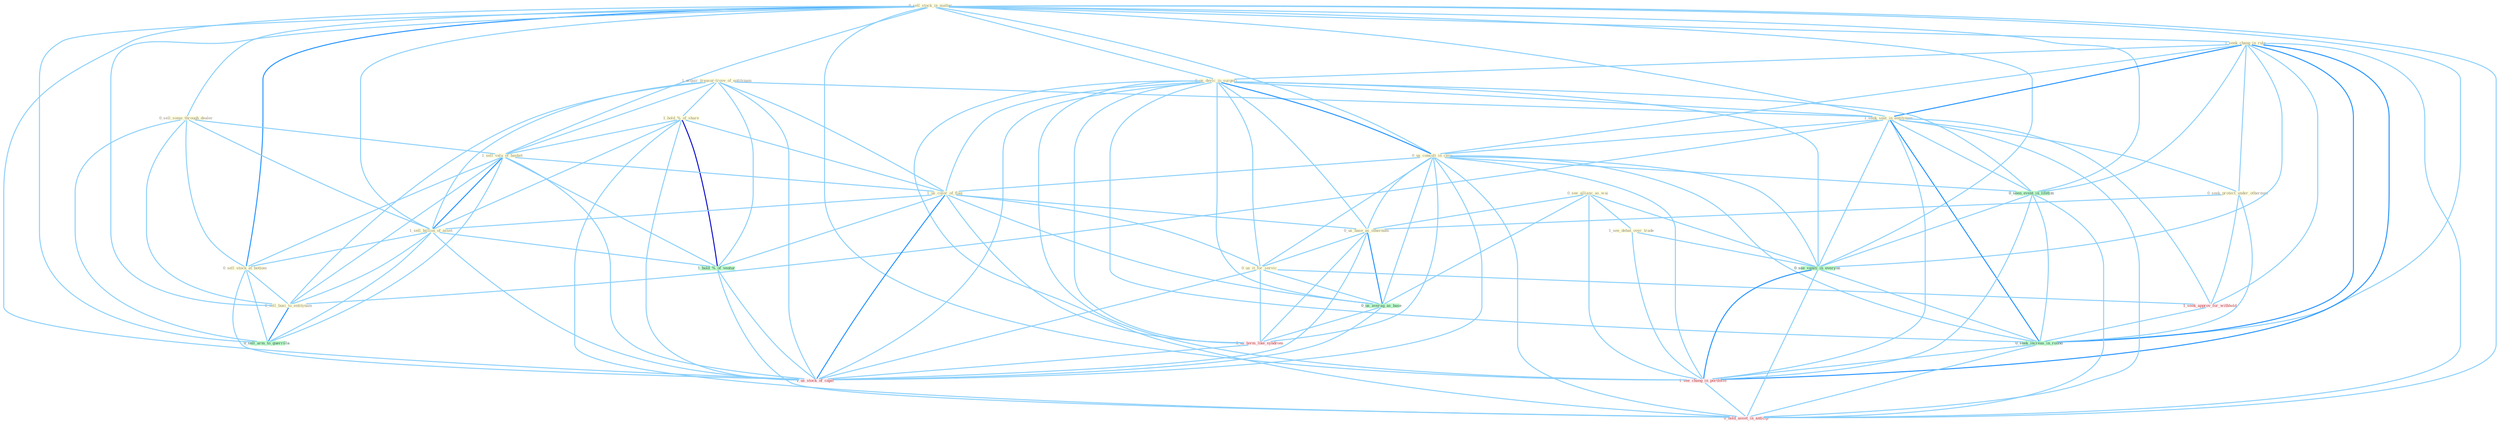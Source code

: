 Graph G{ 
    node
    [shape=polygon,style=filled,width=.5,height=.06,color="#BDFCC9",fixedsize=true,fontsize=4,
    fontcolor="#2f4f4f"];
    {node
    [color="#ffffe0", fontcolor="#8b7d6b"] "0_sell_stock_in_matter " "0_see_allianc_as_wai " "1_acquir_treasur-trove_of_entitynam " "1_seek_chang_in_rule " "0_sell_some_through_dealer " "0_us_devic_in_surgeri " "1_seek_seat_in_entitynam " "1_hold_%_of_share " "0_us_consult_in_case " "1_sell_valu_of_basket " "1_us_color_of_flag " "0_seek_protect_under_othernum " "1_sell_billion_of_asset " "0_us_base_as_othernum " "0_us_it_for_servic " "1_see_debat_over_trade " "0_sell_stock_at_bottom " "0_sell_busi_to_entitynam "}
{node [color="#fff0f5", fontcolor="#b22222"] "1_us_term_like_syndrom " "1_seek_approv_for_withhold " "1_us_stock_of_capit " "1_see_chang_in_portfolio " "0_hold_asset_in_anticip "}
edge [color="#B0E2FF"];

	"0_sell_stock_in_matter " -- "1_seek_chang_in_rule " [w="1", color="#87cefa" ];
	"0_sell_stock_in_matter " -- "0_sell_some_through_dealer " [w="1", color="#87cefa" ];
	"0_sell_stock_in_matter " -- "0_us_devic_in_surgeri " [w="1", color="#87cefa" ];
	"0_sell_stock_in_matter " -- "1_seek_seat_in_entitynam " [w="1", color="#87cefa" ];
	"0_sell_stock_in_matter " -- "0_us_consult_in_case " [w="1", color="#87cefa" ];
	"0_sell_stock_in_matter " -- "1_sell_valu_of_basket " [w="1", color="#87cefa" ];
	"0_sell_stock_in_matter " -- "1_sell_billion_of_asset " [w="1", color="#87cefa" ];
	"0_sell_stock_in_matter " -- "0_sell_stock_at_bottom " [w="2", color="#1e90ff" , len=0.8];
	"0_sell_stock_in_matter " -- "0_sell_busi_to_entitynam " [w="1", color="#87cefa" ];
	"0_sell_stock_in_matter " -- "0_seen_event_in_lifetim " [w="1", color="#87cefa" ];
	"0_sell_stock_in_matter " -- "0_see_vaniti_in_everyon " [w="1", color="#87cefa" ];
	"0_sell_stock_in_matter " -- "0_sell_arm_to_guerrilla " [w="1", color="#87cefa" ];
	"0_sell_stock_in_matter " -- "0_seek_increas_in_round " [w="1", color="#87cefa" ];
	"0_sell_stock_in_matter " -- "1_us_stock_of_capit " [w="1", color="#87cefa" ];
	"0_sell_stock_in_matter " -- "1_see_chang_in_portfolio " [w="1", color="#87cefa" ];
	"0_sell_stock_in_matter " -- "0_hold_asset_in_anticip " [w="1", color="#87cefa" ];
	"0_see_allianc_as_wai " -- "0_us_base_as_othernum " [w="1", color="#87cefa" ];
	"0_see_allianc_as_wai " -- "1_see_debat_over_trade " [w="1", color="#87cefa" ];
	"0_see_allianc_as_wai " -- "0_us_averag_as_base " [w="1", color="#87cefa" ];
	"0_see_allianc_as_wai " -- "0_see_vaniti_in_everyon " [w="1", color="#87cefa" ];
	"0_see_allianc_as_wai " -- "1_see_chang_in_portfolio " [w="1", color="#87cefa" ];
	"1_acquir_treasur-trove_of_entitynam " -- "1_seek_seat_in_entitynam " [w="1", color="#87cefa" ];
	"1_acquir_treasur-trove_of_entitynam " -- "1_hold_%_of_share " [w="1", color="#87cefa" ];
	"1_acquir_treasur-trove_of_entitynam " -- "1_sell_valu_of_basket " [w="1", color="#87cefa" ];
	"1_acquir_treasur-trove_of_entitynam " -- "1_us_color_of_flag " [w="1", color="#87cefa" ];
	"1_acquir_treasur-trove_of_entitynam " -- "1_sell_billion_of_asset " [w="1", color="#87cefa" ];
	"1_acquir_treasur-trove_of_entitynam " -- "0_sell_busi_to_entitynam " [w="1", color="#87cefa" ];
	"1_acquir_treasur-trove_of_entitynam " -- "1_hold_%_of_ventur " [w="1", color="#87cefa" ];
	"1_acquir_treasur-trove_of_entitynam " -- "1_us_stock_of_capit " [w="1", color="#87cefa" ];
	"1_seek_chang_in_rule " -- "0_us_devic_in_surgeri " [w="1", color="#87cefa" ];
	"1_seek_chang_in_rule " -- "1_seek_seat_in_entitynam " [w="2", color="#1e90ff" , len=0.8];
	"1_seek_chang_in_rule " -- "0_us_consult_in_case " [w="1", color="#87cefa" ];
	"1_seek_chang_in_rule " -- "0_seek_protect_under_othernum " [w="1", color="#87cefa" ];
	"1_seek_chang_in_rule " -- "0_seen_event_in_lifetim " [w="1", color="#87cefa" ];
	"1_seek_chang_in_rule " -- "1_seek_approv_for_withhold " [w="1", color="#87cefa" ];
	"1_seek_chang_in_rule " -- "0_see_vaniti_in_everyon " [w="1", color="#87cefa" ];
	"1_seek_chang_in_rule " -- "0_seek_increas_in_round " [w="2", color="#1e90ff" , len=0.8];
	"1_seek_chang_in_rule " -- "1_see_chang_in_portfolio " [w="2", color="#1e90ff" , len=0.8];
	"1_seek_chang_in_rule " -- "0_hold_asset_in_anticip " [w="1", color="#87cefa" ];
	"0_sell_some_through_dealer " -- "1_sell_valu_of_basket " [w="1", color="#87cefa" ];
	"0_sell_some_through_dealer " -- "1_sell_billion_of_asset " [w="1", color="#87cefa" ];
	"0_sell_some_through_dealer " -- "0_sell_stock_at_bottom " [w="1", color="#87cefa" ];
	"0_sell_some_through_dealer " -- "0_sell_busi_to_entitynam " [w="1", color="#87cefa" ];
	"0_sell_some_through_dealer " -- "0_sell_arm_to_guerrilla " [w="1", color="#87cefa" ];
	"0_us_devic_in_surgeri " -- "1_seek_seat_in_entitynam " [w="1", color="#87cefa" ];
	"0_us_devic_in_surgeri " -- "0_us_consult_in_case " [w="2", color="#1e90ff" , len=0.8];
	"0_us_devic_in_surgeri " -- "1_us_color_of_flag " [w="1", color="#87cefa" ];
	"0_us_devic_in_surgeri " -- "0_us_base_as_othernum " [w="1", color="#87cefa" ];
	"0_us_devic_in_surgeri " -- "0_us_it_for_servic " [w="1", color="#87cefa" ];
	"0_us_devic_in_surgeri " -- "0_seen_event_in_lifetim " [w="1", color="#87cefa" ];
	"0_us_devic_in_surgeri " -- "0_us_averag_as_base " [w="1", color="#87cefa" ];
	"0_us_devic_in_surgeri " -- "1_us_term_like_syndrom " [w="1", color="#87cefa" ];
	"0_us_devic_in_surgeri " -- "0_see_vaniti_in_everyon " [w="1", color="#87cefa" ];
	"0_us_devic_in_surgeri " -- "0_seek_increas_in_round " [w="1", color="#87cefa" ];
	"0_us_devic_in_surgeri " -- "1_us_stock_of_capit " [w="1", color="#87cefa" ];
	"0_us_devic_in_surgeri " -- "1_see_chang_in_portfolio " [w="1", color="#87cefa" ];
	"0_us_devic_in_surgeri " -- "0_hold_asset_in_anticip " [w="1", color="#87cefa" ];
	"1_seek_seat_in_entitynam " -- "0_us_consult_in_case " [w="1", color="#87cefa" ];
	"1_seek_seat_in_entitynam " -- "0_seek_protect_under_othernum " [w="1", color="#87cefa" ];
	"1_seek_seat_in_entitynam " -- "0_sell_busi_to_entitynam " [w="1", color="#87cefa" ];
	"1_seek_seat_in_entitynam " -- "0_seen_event_in_lifetim " [w="1", color="#87cefa" ];
	"1_seek_seat_in_entitynam " -- "1_seek_approv_for_withhold " [w="1", color="#87cefa" ];
	"1_seek_seat_in_entitynam " -- "0_see_vaniti_in_everyon " [w="1", color="#87cefa" ];
	"1_seek_seat_in_entitynam " -- "0_seek_increas_in_round " [w="2", color="#1e90ff" , len=0.8];
	"1_seek_seat_in_entitynam " -- "1_see_chang_in_portfolio " [w="1", color="#87cefa" ];
	"1_seek_seat_in_entitynam " -- "0_hold_asset_in_anticip " [w="1", color="#87cefa" ];
	"1_hold_%_of_share " -- "1_sell_valu_of_basket " [w="1", color="#87cefa" ];
	"1_hold_%_of_share " -- "1_us_color_of_flag " [w="1", color="#87cefa" ];
	"1_hold_%_of_share " -- "1_sell_billion_of_asset " [w="1", color="#87cefa" ];
	"1_hold_%_of_share " -- "1_hold_%_of_ventur " [w="3", color="#0000cd" , len=0.6];
	"1_hold_%_of_share " -- "1_us_stock_of_capit " [w="1", color="#87cefa" ];
	"1_hold_%_of_share " -- "0_hold_asset_in_anticip " [w="1", color="#87cefa" ];
	"0_us_consult_in_case " -- "1_us_color_of_flag " [w="1", color="#87cefa" ];
	"0_us_consult_in_case " -- "0_us_base_as_othernum " [w="1", color="#87cefa" ];
	"0_us_consult_in_case " -- "0_us_it_for_servic " [w="1", color="#87cefa" ];
	"0_us_consult_in_case " -- "0_seen_event_in_lifetim " [w="1", color="#87cefa" ];
	"0_us_consult_in_case " -- "0_us_averag_as_base " [w="1", color="#87cefa" ];
	"0_us_consult_in_case " -- "1_us_term_like_syndrom " [w="1", color="#87cefa" ];
	"0_us_consult_in_case " -- "0_see_vaniti_in_everyon " [w="1", color="#87cefa" ];
	"0_us_consult_in_case " -- "0_seek_increas_in_round " [w="1", color="#87cefa" ];
	"0_us_consult_in_case " -- "1_us_stock_of_capit " [w="1", color="#87cefa" ];
	"0_us_consult_in_case " -- "1_see_chang_in_portfolio " [w="1", color="#87cefa" ];
	"0_us_consult_in_case " -- "0_hold_asset_in_anticip " [w="1", color="#87cefa" ];
	"1_sell_valu_of_basket " -- "1_us_color_of_flag " [w="1", color="#87cefa" ];
	"1_sell_valu_of_basket " -- "1_sell_billion_of_asset " [w="2", color="#1e90ff" , len=0.8];
	"1_sell_valu_of_basket " -- "0_sell_stock_at_bottom " [w="1", color="#87cefa" ];
	"1_sell_valu_of_basket " -- "0_sell_busi_to_entitynam " [w="1", color="#87cefa" ];
	"1_sell_valu_of_basket " -- "1_hold_%_of_ventur " [w="1", color="#87cefa" ];
	"1_sell_valu_of_basket " -- "0_sell_arm_to_guerrilla " [w="1", color="#87cefa" ];
	"1_sell_valu_of_basket " -- "1_us_stock_of_capit " [w="1", color="#87cefa" ];
	"1_us_color_of_flag " -- "1_sell_billion_of_asset " [w="1", color="#87cefa" ];
	"1_us_color_of_flag " -- "0_us_base_as_othernum " [w="1", color="#87cefa" ];
	"1_us_color_of_flag " -- "0_us_it_for_servic " [w="1", color="#87cefa" ];
	"1_us_color_of_flag " -- "0_us_averag_as_base " [w="1", color="#87cefa" ];
	"1_us_color_of_flag " -- "1_us_term_like_syndrom " [w="1", color="#87cefa" ];
	"1_us_color_of_flag " -- "1_hold_%_of_ventur " [w="1", color="#87cefa" ];
	"1_us_color_of_flag " -- "1_us_stock_of_capit " [w="2", color="#1e90ff" , len=0.8];
	"0_seek_protect_under_othernum " -- "0_us_base_as_othernum " [w="1", color="#87cefa" ];
	"0_seek_protect_under_othernum " -- "1_seek_approv_for_withhold " [w="1", color="#87cefa" ];
	"0_seek_protect_under_othernum " -- "0_seek_increas_in_round " [w="1", color="#87cefa" ];
	"1_sell_billion_of_asset " -- "0_sell_stock_at_bottom " [w="1", color="#87cefa" ];
	"1_sell_billion_of_asset " -- "0_sell_busi_to_entitynam " [w="1", color="#87cefa" ];
	"1_sell_billion_of_asset " -- "1_hold_%_of_ventur " [w="1", color="#87cefa" ];
	"1_sell_billion_of_asset " -- "0_sell_arm_to_guerrilla " [w="1", color="#87cefa" ];
	"1_sell_billion_of_asset " -- "1_us_stock_of_capit " [w="1", color="#87cefa" ];
	"0_us_base_as_othernum " -- "0_us_it_for_servic " [w="1", color="#87cefa" ];
	"0_us_base_as_othernum " -- "0_us_averag_as_base " [w="2", color="#1e90ff" , len=0.8];
	"0_us_base_as_othernum " -- "1_us_term_like_syndrom " [w="1", color="#87cefa" ];
	"0_us_base_as_othernum " -- "1_us_stock_of_capit " [w="1", color="#87cefa" ];
	"0_us_it_for_servic " -- "0_us_averag_as_base " [w="1", color="#87cefa" ];
	"0_us_it_for_servic " -- "1_us_term_like_syndrom " [w="1", color="#87cefa" ];
	"0_us_it_for_servic " -- "1_seek_approv_for_withhold " [w="1", color="#87cefa" ];
	"0_us_it_for_servic " -- "1_us_stock_of_capit " [w="1", color="#87cefa" ];
	"1_see_debat_over_trade " -- "0_see_vaniti_in_everyon " [w="1", color="#87cefa" ];
	"1_see_debat_over_trade " -- "1_see_chang_in_portfolio " [w="1", color="#87cefa" ];
	"0_sell_stock_at_bottom " -- "0_sell_busi_to_entitynam " [w="1", color="#87cefa" ];
	"0_sell_stock_at_bottom " -- "0_sell_arm_to_guerrilla " [w="1", color="#87cefa" ];
	"0_sell_stock_at_bottom " -- "1_us_stock_of_capit " [w="1", color="#87cefa" ];
	"0_sell_busi_to_entitynam " -- "0_sell_arm_to_guerrilla " [w="2", color="#1e90ff" , len=0.8];
	"0_seen_event_in_lifetim " -- "0_see_vaniti_in_everyon " [w="1", color="#87cefa" ];
	"0_seen_event_in_lifetim " -- "0_seek_increas_in_round " [w="1", color="#87cefa" ];
	"0_seen_event_in_lifetim " -- "1_see_chang_in_portfolio " [w="1", color="#87cefa" ];
	"0_seen_event_in_lifetim " -- "0_hold_asset_in_anticip " [w="1", color="#87cefa" ];
	"0_us_averag_as_base " -- "1_us_term_like_syndrom " [w="1", color="#87cefa" ];
	"0_us_averag_as_base " -- "1_us_stock_of_capit " [w="1", color="#87cefa" ];
	"1_us_term_like_syndrom " -- "1_us_stock_of_capit " [w="1", color="#87cefa" ];
	"1_seek_approv_for_withhold " -- "0_seek_increas_in_round " [w="1", color="#87cefa" ];
	"1_hold_%_of_ventur " -- "1_us_stock_of_capit " [w="1", color="#87cefa" ];
	"1_hold_%_of_ventur " -- "0_hold_asset_in_anticip " [w="1", color="#87cefa" ];
	"0_see_vaniti_in_everyon " -- "0_seek_increas_in_round " [w="1", color="#87cefa" ];
	"0_see_vaniti_in_everyon " -- "1_see_chang_in_portfolio " [w="2", color="#1e90ff" , len=0.8];
	"0_see_vaniti_in_everyon " -- "0_hold_asset_in_anticip " [w="1", color="#87cefa" ];
	"0_seek_increas_in_round " -- "1_see_chang_in_portfolio " [w="1", color="#87cefa" ];
	"0_seek_increas_in_round " -- "0_hold_asset_in_anticip " [w="1", color="#87cefa" ];
	"1_see_chang_in_portfolio " -- "0_hold_asset_in_anticip " [w="1", color="#87cefa" ];
}